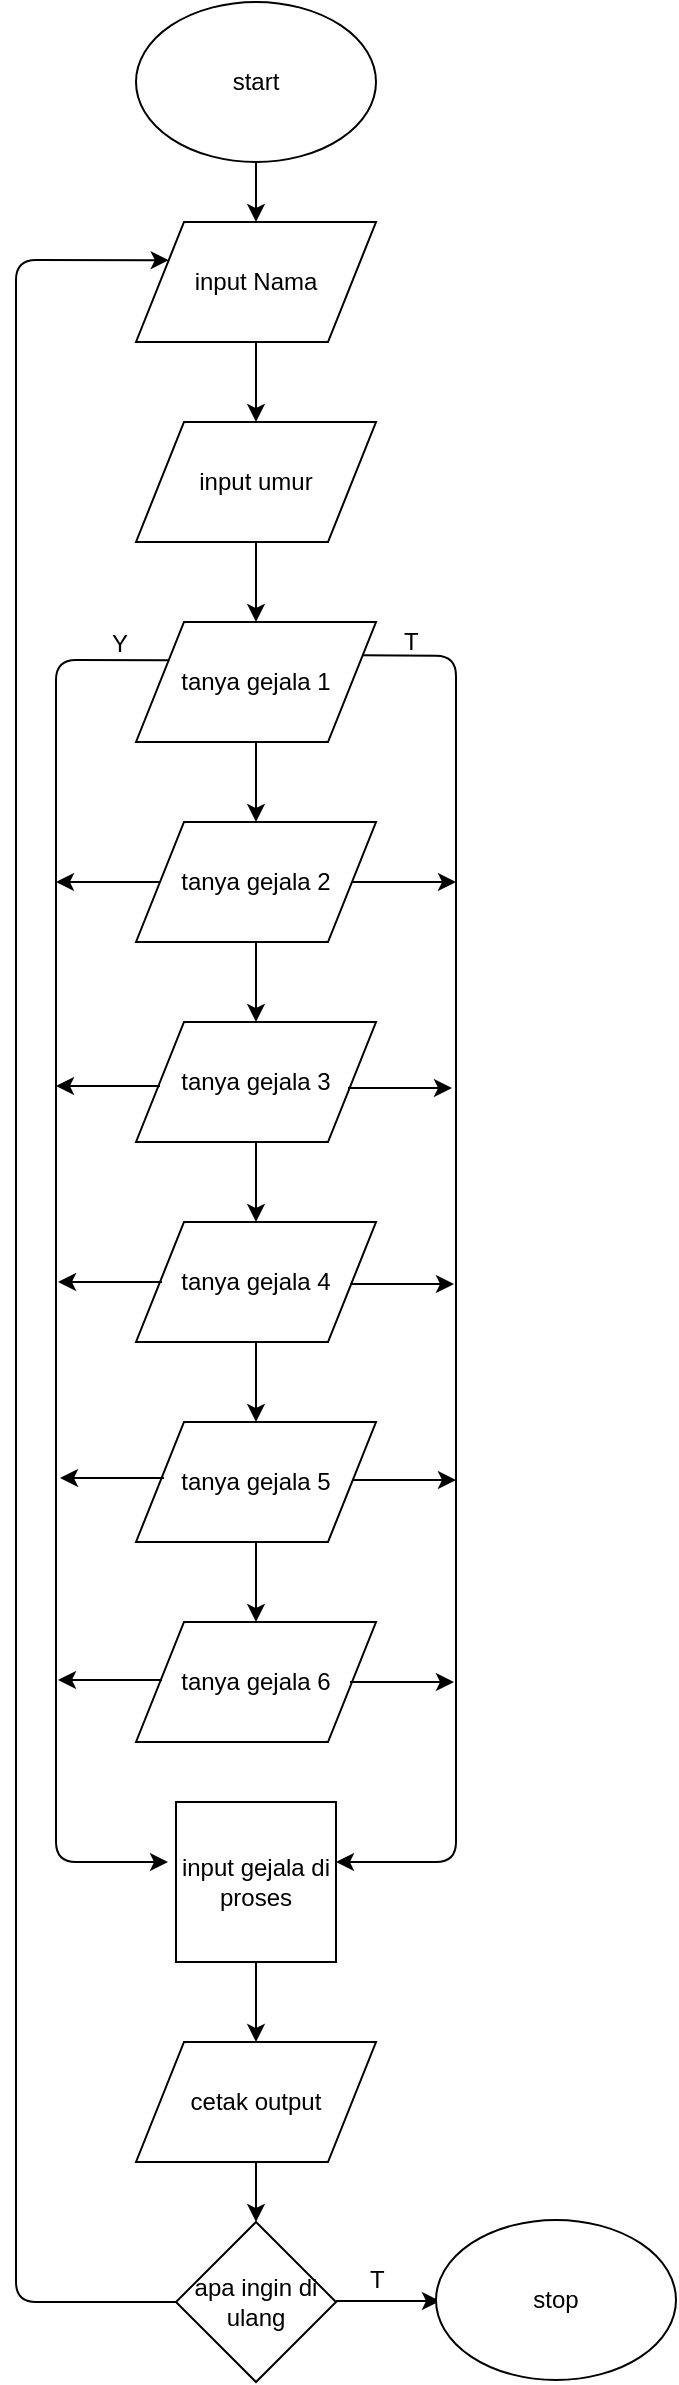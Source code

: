 <mxfile version="10.6.5" type="device"><diagram id="k8_7re2s4UMlXaHBg1mc" name="Page-1"><mxGraphModel dx="840" dy="472" grid="1" gridSize="10" guides="1" tooltips="1" connect="1" arrows="1" fold="1" page="1" pageScale="1" pageWidth="850" pageHeight="1100" math="0" shadow="0"><root><mxCell id="0"/><mxCell id="1" parent="0"/><mxCell id="t4V7L9OZScsT35u6P9Cc-4" value="" style="edgeStyle=orthogonalEdgeStyle;rounded=0;orthogonalLoop=1;jettySize=auto;html=1;" edge="1" parent="1" source="t4V7L9OZScsT35u6P9Cc-1" target="t4V7L9OZScsT35u6P9Cc-3"><mxGeometry relative="1" as="geometry"/></mxCell><mxCell id="t4V7L9OZScsT35u6P9Cc-1" value="start" style="ellipse;whiteSpace=wrap;html=1;" vertex="1" parent="1"><mxGeometry x="80" y="70" width="120" height="80" as="geometry"/></mxCell><mxCell id="t4V7L9OZScsT35u6P9Cc-6" value="" style="edgeStyle=orthogonalEdgeStyle;rounded=0;orthogonalLoop=1;jettySize=auto;html=1;" edge="1" parent="1" source="t4V7L9OZScsT35u6P9Cc-3" target="t4V7L9OZScsT35u6P9Cc-5"><mxGeometry relative="1" as="geometry"/></mxCell><mxCell id="t4V7L9OZScsT35u6P9Cc-3" value="input Nama" style="shape=parallelogram;perimeter=parallelogramPerimeter;whiteSpace=wrap;html=1;" vertex="1" parent="1"><mxGeometry x="80" y="180" width="120" height="60" as="geometry"/></mxCell><mxCell id="t4V7L9OZScsT35u6P9Cc-9" value="" style="edgeStyle=orthogonalEdgeStyle;rounded=0;orthogonalLoop=1;jettySize=auto;html=1;" edge="1" parent="1" source="t4V7L9OZScsT35u6P9Cc-5" target="t4V7L9OZScsT35u6P9Cc-8"><mxGeometry relative="1" as="geometry"/></mxCell><mxCell id="t4V7L9OZScsT35u6P9Cc-5" value="input umur" style="shape=parallelogram;perimeter=parallelogramPerimeter;whiteSpace=wrap;html=1;" vertex="1" parent="1"><mxGeometry x="80" y="280" width="120" height="60" as="geometry"/></mxCell><mxCell id="t4V7L9OZScsT35u6P9Cc-11" value="" style="edgeStyle=orthogonalEdgeStyle;rounded=0;orthogonalLoop=1;jettySize=auto;html=1;" edge="1" parent="1" source="t4V7L9OZScsT35u6P9Cc-8" target="t4V7L9OZScsT35u6P9Cc-10"><mxGeometry relative="1" as="geometry"/></mxCell><mxCell id="t4V7L9OZScsT35u6P9Cc-8" value="tanya gejala 1" style="shape=parallelogram;perimeter=parallelogramPerimeter;whiteSpace=wrap;html=1;" vertex="1" parent="1"><mxGeometry x="80" y="380" width="120" height="60" as="geometry"/></mxCell><mxCell id="t4V7L9OZScsT35u6P9Cc-13" value="" style="edgeStyle=orthogonalEdgeStyle;rounded=0;orthogonalLoop=1;jettySize=auto;html=1;" edge="1" parent="1" source="t4V7L9OZScsT35u6P9Cc-10" target="t4V7L9OZScsT35u6P9Cc-12"><mxGeometry relative="1" as="geometry"/></mxCell><mxCell id="t4V7L9OZScsT35u6P9Cc-10" value="tanya gejala 2" style="shape=parallelogram;perimeter=parallelogramPerimeter;whiteSpace=wrap;html=1;" vertex="1" parent="1"><mxGeometry x="80" y="480" width="120" height="60" as="geometry"/></mxCell><mxCell id="t4V7L9OZScsT35u6P9Cc-15" value="" style="edgeStyle=orthogonalEdgeStyle;rounded=0;orthogonalLoop=1;jettySize=auto;html=1;" edge="1" parent="1" source="t4V7L9OZScsT35u6P9Cc-12" target="t4V7L9OZScsT35u6P9Cc-14"><mxGeometry relative="1" as="geometry"/></mxCell><mxCell id="t4V7L9OZScsT35u6P9Cc-12" value="tanya gejala 3" style="shape=parallelogram;perimeter=parallelogramPerimeter;whiteSpace=wrap;html=1;" vertex="1" parent="1"><mxGeometry x="80" y="580" width="120" height="60" as="geometry"/></mxCell><mxCell id="t4V7L9OZScsT35u6P9Cc-17" value="" style="edgeStyle=orthogonalEdgeStyle;rounded=0;orthogonalLoop=1;jettySize=auto;html=1;" edge="1" parent="1" source="t4V7L9OZScsT35u6P9Cc-14" target="t4V7L9OZScsT35u6P9Cc-16"><mxGeometry relative="1" as="geometry"/></mxCell><mxCell id="t4V7L9OZScsT35u6P9Cc-14" value="tanya gejala 4" style="shape=parallelogram;perimeter=parallelogramPerimeter;whiteSpace=wrap;html=1;" vertex="1" parent="1"><mxGeometry x="80" y="680" width="120" height="60" as="geometry"/></mxCell><mxCell id="t4V7L9OZScsT35u6P9Cc-19" value="" style="edgeStyle=orthogonalEdgeStyle;rounded=0;orthogonalLoop=1;jettySize=auto;html=1;" edge="1" parent="1" source="t4V7L9OZScsT35u6P9Cc-16" target="t4V7L9OZScsT35u6P9Cc-18"><mxGeometry relative="1" as="geometry"/></mxCell><mxCell id="t4V7L9OZScsT35u6P9Cc-16" value="tanya gejala 5" style="shape=parallelogram;perimeter=parallelogramPerimeter;whiteSpace=wrap;html=1;" vertex="1" parent="1"><mxGeometry x="80" y="780" width="120" height="60" as="geometry"/></mxCell><mxCell id="t4V7L9OZScsT35u6P9Cc-18" value="tanya gejala 6" style="shape=parallelogram;perimeter=parallelogramPerimeter;whiteSpace=wrap;html=1;" vertex="1" parent="1"><mxGeometry x="80" y="880" width="120" height="60" as="geometry"/></mxCell><mxCell id="t4V7L9OZScsT35u6P9Cc-20" value="" style="endArrow=classic;html=1;exitX=0;exitY=0.25;exitDx=0;exitDy=0;" edge="1" parent="1" source="t4V7L9OZScsT35u6P9Cc-8"><mxGeometry width="50" height="50" relative="1" as="geometry"><mxPoint x="80" y="1010" as="sourcePoint"/><mxPoint x="96" y="1000" as="targetPoint"/><Array as="points"><mxPoint x="40" y="399"/><mxPoint x="40" y="1000"/></Array></mxGeometry></mxCell><mxCell id="t4V7L9OZScsT35u6P9Cc-36" value="" style="edgeStyle=orthogonalEdgeStyle;rounded=0;orthogonalLoop=1;jettySize=auto;html=1;" edge="1" parent="1" source="t4V7L9OZScsT35u6P9Cc-21" target="t4V7L9OZScsT35u6P9Cc-35"><mxGeometry relative="1" as="geometry"/></mxCell><mxCell id="t4V7L9OZScsT35u6P9Cc-21" value="input gejala di proses" style="whiteSpace=wrap;html=1;aspect=fixed;" vertex="1" parent="1"><mxGeometry x="100" y="970" width="80" height="80" as="geometry"/></mxCell><mxCell id="t4V7L9OZScsT35u6P9Cc-22" value="" style="endArrow=classic;html=1;exitX=1;exitY=0.25;exitDx=0;exitDy=0;entryX=1;entryY=0.375;entryDx=0;entryDy=0;entryPerimeter=0;" edge="1" parent="1" source="t4V7L9OZScsT35u6P9Cc-8" target="t4V7L9OZScsT35u6P9Cc-21"><mxGeometry width="50" height="50" relative="1" as="geometry"><mxPoint x="30" y="1120" as="sourcePoint"/><mxPoint x="80" y="1070" as="targetPoint"/><Array as="points"><mxPoint x="240" y="397"/><mxPoint x="240" y="1000"/></Array></mxGeometry></mxCell><mxCell id="t4V7L9OZScsT35u6P9Cc-23" value="Y" style="text;html=1;resizable=0;points=[];autosize=1;align=left;verticalAlign=top;spacingTop=-4;" vertex="1" parent="1"><mxGeometry x="66" y="381" width="20" height="20" as="geometry"/></mxCell><mxCell id="t4V7L9OZScsT35u6P9Cc-24" value="T" style="text;html=1;resizable=0;points=[];autosize=1;align=left;verticalAlign=top;spacingTop=-4;" vertex="1" parent="1"><mxGeometry x="212" y="380" width="20" height="20" as="geometry"/></mxCell><mxCell id="t4V7L9OZScsT35u6P9Cc-25" value="" style="endArrow=classic;html=1;exitX=0;exitY=0.5;exitDx=0;exitDy=0;" edge="1" parent="1" source="t4V7L9OZScsT35u6P9Cc-10"><mxGeometry width="50" height="50" relative="1" as="geometry"><mxPoint x="41" y="720" as="sourcePoint"/><mxPoint x="40" y="510" as="targetPoint"/></mxGeometry></mxCell><mxCell id="t4V7L9OZScsT35u6P9Cc-26" value="" style="endArrow=classic;html=1;exitX=1;exitY=0.5;exitDx=0;exitDy=0;" edge="1" parent="1" source="t4V7L9OZScsT35u6P9Cc-10"><mxGeometry width="50" height="50" relative="1" as="geometry"><mxPoint x="300" y="550" as="sourcePoint"/><mxPoint x="240" y="510" as="targetPoint"/></mxGeometry></mxCell><mxCell id="t4V7L9OZScsT35u6P9Cc-27" value="" style="endArrow=classic;html=1;exitX=0;exitY=0.5;exitDx=0;exitDy=0;" edge="1" parent="1"><mxGeometry width="50" height="50" relative="1" as="geometry"><mxPoint x="92" y="612" as="sourcePoint"/><mxPoint x="40" y="612" as="targetPoint"/></mxGeometry></mxCell><mxCell id="t4V7L9OZScsT35u6P9Cc-28" value="" style="endArrow=classic;html=1;exitX=1;exitY=0.5;exitDx=0;exitDy=0;" edge="1" parent="1"><mxGeometry width="50" height="50" relative="1" as="geometry"><mxPoint x="186" y="613" as="sourcePoint"/><mxPoint x="238" y="613" as="targetPoint"/></mxGeometry></mxCell><mxCell id="t4V7L9OZScsT35u6P9Cc-29" value="" style="endArrow=classic;html=1;exitX=0;exitY=0.5;exitDx=0;exitDy=0;" edge="1" parent="1"><mxGeometry width="50" height="50" relative="1" as="geometry"><mxPoint x="93" y="710" as="sourcePoint"/><mxPoint x="41" y="710" as="targetPoint"/></mxGeometry></mxCell><mxCell id="t4V7L9OZScsT35u6P9Cc-30" value="" style="endArrow=classic;html=1;exitX=1;exitY=0.5;exitDx=0;exitDy=0;" edge="1" parent="1"><mxGeometry width="50" height="50" relative="1" as="geometry"><mxPoint x="187" y="711" as="sourcePoint"/><mxPoint x="239" y="711" as="targetPoint"/></mxGeometry></mxCell><mxCell id="t4V7L9OZScsT35u6P9Cc-31" value="" style="endArrow=classic;html=1;exitX=0;exitY=0.5;exitDx=0;exitDy=0;" edge="1" parent="1"><mxGeometry width="50" height="50" relative="1" as="geometry"><mxPoint x="94" y="808" as="sourcePoint"/><mxPoint x="42" y="808" as="targetPoint"/></mxGeometry></mxCell><mxCell id="t4V7L9OZScsT35u6P9Cc-32" value="" style="endArrow=classic;html=1;exitX=1;exitY=0.5;exitDx=0;exitDy=0;" edge="1" parent="1"><mxGeometry width="50" height="50" relative="1" as="geometry"><mxPoint x="188" y="809" as="sourcePoint"/><mxPoint x="240" y="809" as="targetPoint"/></mxGeometry></mxCell><mxCell id="t4V7L9OZScsT35u6P9Cc-33" value="" style="endArrow=classic;html=1;exitX=0;exitY=0.5;exitDx=0;exitDy=0;" edge="1" parent="1"><mxGeometry width="50" height="50" relative="1" as="geometry"><mxPoint x="93" y="909" as="sourcePoint"/><mxPoint x="41" y="909" as="targetPoint"/></mxGeometry></mxCell><mxCell id="t4V7L9OZScsT35u6P9Cc-34" value="" style="endArrow=classic;html=1;exitX=1;exitY=0.5;exitDx=0;exitDy=0;" edge="1" parent="1"><mxGeometry width="50" height="50" relative="1" as="geometry"><mxPoint x="187" y="910" as="sourcePoint"/><mxPoint x="239" y="910" as="targetPoint"/></mxGeometry></mxCell><mxCell id="t4V7L9OZScsT35u6P9Cc-38" value="" style="edgeStyle=orthogonalEdgeStyle;rounded=0;orthogonalLoop=1;jettySize=auto;html=1;" edge="1" parent="1" source="t4V7L9OZScsT35u6P9Cc-35" target="t4V7L9OZScsT35u6P9Cc-37"><mxGeometry relative="1" as="geometry"/></mxCell><mxCell id="t4V7L9OZScsT35u6P9Cc-35" value="cetak output" style="shape=parallelogram;perimeter=parallelogramPerimeter;whiteSpace=wrap;html=1;" vertex="1" parent="1"><mxGeometry x="80" y="1090" width="120" height="60" as="geometry"/></mxCell><mxCell id="t4V7L9OZScsT35u6P9Cc-37" value="apa ingin di ulang" style="rhombus;whiteSpace=wrap;html=1;" vertex="1" parent="1"><mxGeometry x="100" y="1180" width="80" height="80" as="geometry"/></mxCell><mxCell id="t4V7L9OZScsT35u6P9Cc-39" value="" style="endArrow=classic;html=1;exitX=1;exitY=0.5;exitDx=0;exitDy=0;" edge="1" parent="1"><mxGeometry width="50" height="50" relative="1" as="geometry"><mxPoint x="180" y="1219.5" as="sourcePoint"/><mxPoint x="232" y="1219.5" as="targetPoint"/></mxGeometry></mxCell><mxCell id="t4V7L9OZScsT35u6P9Cc-40" value="T" style="text;html=1;resizable=0;points=[];autosize=1;align=left;verticalAlign=top;spacingTop=-4;" vertex="1" parent="1"><mxGeometry x="195" y="1199" width="20" height="20" as="geometry"/></mxCell><mxCell id="t4V7L9OZScsT35u6P9Cc-41" value="stop" style="ellipse;whiteSpace=wrap;html=1;" vertex="1" parent="1"><mxGeometry x="230" y="1179" width="120" height="80" as="geometry"/></mxCell><mxCell id="t4V7L9OZScsT35u6P9Cc-42" value="" style="endArrow=classic;html=1;exitX=0;exitY=0.5;exitDx=0;exitDy=0;entryX=0;entryY=0.25;entryDx=0;entryDy=0;" edge="1" parent="1" source="t4V7L9OZScsT35u6P9Cc-37" target="t4V7L9OZScsT35u6P9Cc-3"><mxGeometry width="50" height="50" relative="1" as="geometry"><mxPoint x="50" y="1250" as="sourcePoint"/><mxPoint x="20" y="290" as="targetPoint"/><Array as="points"><mxPoint x="20" y="1220"/><mxPoint x="20" y="199"/></Array></mxGeometry></mxCell></root></mxGraphModel></diagram></mxfile>